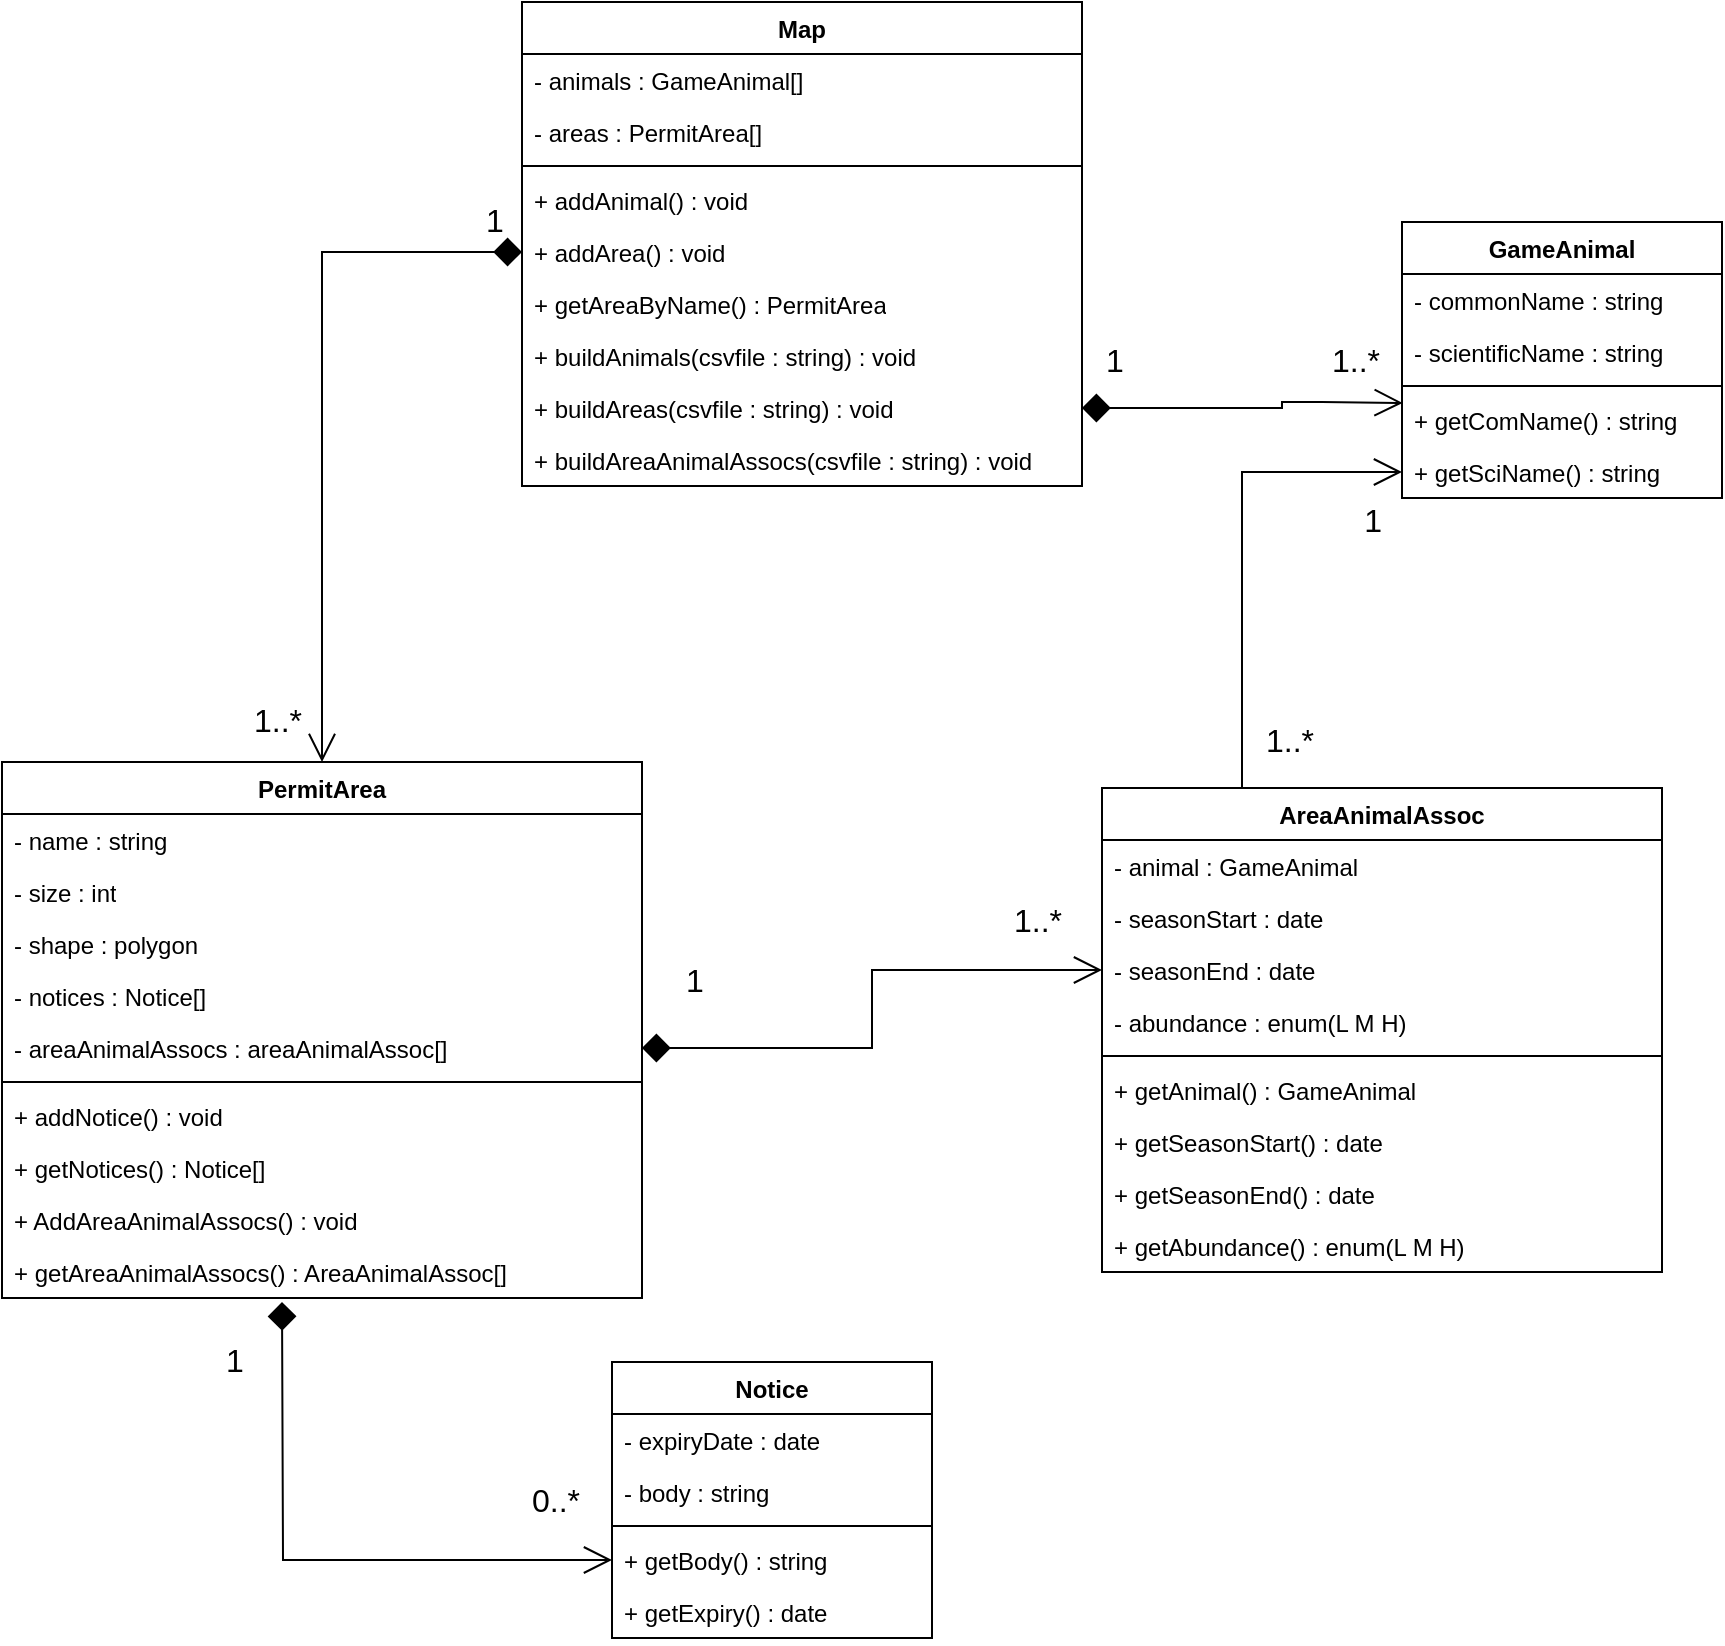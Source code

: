<mxfile version="24.7.7">
  <diagram name="Page-1" id="c4acf3e9-155e-7222-9cf6-157b1a14988f">
    <mxGraphModel dx="1434" dy="869" grid="1" gridSize="10" guides="1" tooltips="1" connect="1" arrows="1" fold="1" page="1" pageScale="1" pageWidth="850" pageHeight="1100" background="none" math="0" shadow="0">
      <root>
        <mxCell id="0" />
        <mxCell id="1" parent="0" />
        <mxCell id="Ez3vP4pjUcFBJTDkklkr-1" value="PermitArea" style="swimlane;fontStyle=1;align=center;verticalAlign=top;childLayout=stackLayout;horizontal=1;startSize=26;horizontalStack=0;resizeParent=1;resizeParentMax=0;resizeLast=0;collapsible=1;marginBottom=0;whiteSpace=wrap;html=1;" parent="1" vertex="1">
          <mxGeometry x="810" y="530" width="320" height="268" as="geometry" />
        </mxCell>
        <mxCell id="Ez3vP4pjUcFBJTDkklkr-2" value="- name : string" style="text;strokeColor=none;fillColor=none;align=left;verticalAlign=top;spacingLeft=4;spacingRight=4;overflow=hidden;rotatable=0;points=[[0,0.5],[1,0.5]];portConstraint=eastwest;whiteSpace=wrap;html=1;" parent="Ez3vP4pjUcFBJTDkklkr-1" vertex="1">
          <mxGeometry y="26" width="320" height="26" as="geometry" />
        </mxCell>
        <mxCell id="Ez3vP4pjUcFBJTDkklkr-22" value="- size : int" style="text;strokeColor=none;fillColor=none;align=left;verticalAlign=top;spacingLeft=4;spacingRight=4;overflow=hidden;rotatable=0;points=[[0,0.5],[1,0.5]];portConstraint=eastwest;whiteSpace=wrap;html=1;" parent="Ez3vP4pjUcFBJTDkklkr-1" vertex="1">
          <mxGeometry y="52" width="320" height="26" as="geometry" />
        </mxCell>
        <mxCell id="Ez3vP4pjUcFBJTDkklkr-23" value="- shape : polygon" style="text;strokeColor=none;fillColor=none;align=left;verticalAlign=top;spacingLeft=4;spacingRight=4;overflow=hidden;rotatable=0;points=[[0,0.5],[1,0.5]];portConstraint=eastwest;whiteSpace=wrap;html=1;" parent="Ez3vP4pjUcFBJTDkklkr-1" vertex="1">
          <mxGeometry y="78" width="320" height="26" as="geometry" />
        </mxCell>
        <mxCell id="Ez3vP4pjUcFBJTDkklkr-24" value="- notices : Notice[]" style="text;strokeColor=none;fillColor=none;align=left;verticalAlign=top;spacingLeft=4;spacingRight=4;overflow=hidden;rotatable=0;points=[[0,0.5],[1,0.5]];portConstraint=eastwest;whiteSpace=wrap;html=1;" parent="Ez3vP4pjUcFBJTDkklkr-1" vertex="1">
          <mxGeometry y="104" width="320" height="26" as="geometry" />
        </mxCell>
        <mxCell id="Ez3vP4pjUcFBJTDkklkr-25" value="- areaAnimalAssocs : areaAnimalAssoc[]" style="text;strokeColor=none;fillColor=none;align=left;verticalAlign=top;spacingLeft=4;spacingRight=4;overflow=hidden;rotatable=0;points=[[0,0.5],[1,0.5]];portConstraint=eastwest;whiteSpace=wrap;html=1;" parent="Ez3vP4pjUcFBJTDkklkr-1" vertex="1">
          <mxGeometry y="130" width="320" height="26" as="geometry" />
        </mxCell>
        <mxCell id="Ez3vP4pjUcFBJTDkklkr-3" value="" style="line;strokeWidth=1;fillColor=none;align=left;verticalAlign=middle;spacingTop=-1;spacingLeft=3;spacingRight=3;rotatable=0;labelPosition=right;points=[];portConstraint=eastwest;strokeColor=inherit;" parent="Ez3vP4pjUcFBJTDkklkr-1" vertex="1">
          <mxGeometry y="156" width="320" height="8" as="geometry" />
        </mxCell>
        <mxCell id="Ez3vP4pjUcFBJTDkklkr-4" value="+ addNotice() : void" style="text;strokeColor=none;fillColor=none;align=left;verticalAlign=top;spacingLeft=4;spacingRight=4;overflow=hidden;rotatable=0;points=[[0,0.5],[1,0.5]];portConstraint=eastwest;whiteSpace=wrap;html=1;" parent="Ez3vP4pjUcFBJTDkklkr-1" vertex="1">
          <mxGeometry y="164" width="320" height="26" as="geometry" />
        </mxCell>
        <mxCell id="Ez3vP4pjUcFBJTDkklkr-26" value="+ getNotices() : Notice[]" style="text;strokeColor=none;fillColor=none;align=left;verticalAlign=top;spacingLeft=4;spacingRight=4;overflow=hidden;rotatable=0;points=[[0,0.5],[1,0.5]];portConstraint=eastwest;whiteSpace=wrap;html=1;" parent="Ez3vP4pjUcFBJTDkklkr-1" vertex="1">
          <mxGeometry y="190" width="320" height="26" as="geometry" />
        </mxCell>
        <mxCell id="Ez3vP4pjUcFBJTDkklkr-27" value="+ AddAreaAnimalAssocs() : void" style="text;strokeColor=none;fillColor=none;align=left;verticalAlign=top;spacingLeft=4;spacingRight=4;overflow=hidden;rotatable=0;points=[[0,0.5],[1,0.5]];portConstraint=eastwest;whiteSpace=wrap;html=1;" parent="Ez3vP4pjUcFBJTDkklkr-1" vertex="1">
          <mxGeometry y="216" width="320" height="26" as="geometry" />
        </mxCell>
        <mxCell id="Ez3vP4pjUcFBJTDkklkr-28" value="+ getAreaAnimalAssocs() : AreaAnimalAssoc[]" style="text;strokeColor=none;fillColor=none;align=left;verticalAlign=top;spacingLeft=4;spacingRight=4;overflow=hidden;rotatable=0;points=[[0,0.5],[1,0.5]];portConstraint=eastwest;whiteSpace=wrap;html=1;" parent="Ez3vP4pjUcFBJTDkklkr-1" vertex="1">
          <mxGeometry y="242" width="320" height="26" as="geometry" />
        </mxCell>
        <mxCell id="Ez3vP4pjUcFBJTDkklkr-5" value="Map" style="swimlane;fontStyle=1;align=center;verticalAlign=top;childLayout=stackLayout;horizontal=1;startSize=26;horizontalStack=0;resizeParent=1;resizeParentMax=0;resizeLast=0;collapsible=1;marginBottom=0;whiteSpace=wrap;html=1;" parent="1" vertex="1">
          <mxGeometry x="1070" y="150" width="280" height="242" as="geometry" />
        </mxCell>
        <mxCell id="Ez3vP4pjUcFBJTDkklkr-6" value="- animals : GameAnimal[]" style="text;strokeColor=none;fillColor=none;align=left;verticalAlign=top;spacingLeft=4;spacingRight=4;overflow=hidden;rotatable=0;points=[[0,0.5],[1,0.5]];portConstraint=eastwest;whiteSpace=wrap;html=1;" parent="Ez3vP4pjUcFBJTDkklkr-5" vertex="1">
          <mxGeometry y="26" width="280" height="26" as="geometry" />
        </mxCell>
        <mxCell id="Ez3vP4pjUcFBJTDkklkr-31" value="- areas : PermitArea[]" style="text;strokeColor=none;fillColor=none;align=left;verticalAlign=top;spacingLeft=4;spacingRight=4;overflow=hidden;rotatable=0;points=[[0,0.5],[1,0.5]];portConstraint=eastwest;whiteSpace=wrap;html=1;" parent="Ez3vP4pjUcFBJTDkklkr-5" vertex="1">
          <mxGeometry y="52" width="280" height="26" as="geometry" />
        </mxCell>
        <mxCell id="Ez3vP4pjUcFBJTDkklkr-7" value="" style="line;strokeWidth=1;fillColor=none;align=left;verticalAlign=middle;spacingTop=-1;spacingLeft=3;spacingRight=3;rotatable=0;labelPosition=right;points=[];portConstraint=eastwest;strokeColor=inherit;" parent="Ez3vP4pjUcFBJTDkklkr-5" vertex="1">
          <mxGeometry y="78" width="280" height="8" as="geometry" />
        </mxCell>
        <mxCell id="Ez3vP4pjUcFBJTDkklkr-8" value="+ addAnimal() : void" style="text;strokeColor=none;fillColor=none;align=left;verticalAlign=top;spacingLeft=4;spacingRight=4;overflow=hidden;rotatable=0;points=[[0,0.5],[1,0.5]];portConstraint=eastwest;whiteSpace=wrap;html=1;" parent="Ez3vP4pjUcFBJTDkklkr-5" vertex="1">
          <mxGeometry y="86" width="280" height="26" as="geometry" />
        </mxCell>
        <mxCell id="Ez3vP4pjUcFBJTDkklkr-32" value="+ addArea() : void" style="text;strokeColor=none;fillColor=none;align=left;verticalAlign=top;spacingLeft=4;spacingRight=4;overflow=hidden;rotatable=0;points=[[0,0.5],[1,0.5]];portConstraint=eastwest;whiteSpace=wrap;html=1;" parent="Ez3vP4pjUcFBJTDkklkr-5" vertex="1">
          <mxGeometry y="112" width="280" height="26" as="geometry" />
        </mxCell>
        <mxCell id="Ez3vP4pjUcFBJTDkklkr-33" value="+ getAreaByName() : PermitArea" style="text;strokeColor=none;fillColor=none;align=left;verticalAlign=top;spacingLeft=4;spacingRight=4;overflow=hidden;rotatable=0;points=[[0,0.5],[1,0.5]];portConstraint=eastwest;whiteSpace=wrap;html=1;" parent="Ez3vP4pjUcFBJTDkklkr-5" vertex="1">
          <mxGeometry y="138" width="280" height="26" as="geometry" />
        </mxCell>
        <mxCell id="Ez3vP4pjUcFBJTDkklkr-34" value="+ buildAnimals(csvfile : string) : void" style="text;strokeColor=none;fillColor=none;align=left;verticalAlign=top;spacingLeft=4;spacingRight=4;overflow=hidden;rotatable=0;points=[[0,0.5],[1,0.5]];portConstraint=eastwest;whiteSpace=wrap;html=1;" parent="Ez3vP4pjUcFBJTDkklkr-5" vertex="1">
          <mxGeometry y="164" width="280" height="26" as="geometry" />
        </mxCell>
        <mxCell id="Ez3vP4pjUcFBJTDkklkr-35" value="+ buildAreas(csvfile : string) : void" style="text;strokeColor=none;fillColor=none;align=left;verticalAlign=top;spacingLeft=4;spacingRight=4;overflow=hidden;rotatable=0;points=[[0,0.5],[1,0.5]];portConstraint=eastwest;whiteSpace=wrap;html=1;" parent="Ez3vP4pjUcFBJTDkklkr-5" vertex="1">
          <mxGeometry y="190" width="280" height="26" as="geometry" />
        </mxCell>
        <mxCell id="Ez3vP4pjUcFBJTDkklkr-38" value="+ buildAreaAnimalAssocs(csvfile : string) : void" style="text;strokeColor=none;fillColor=none;align=left;verticalAlign=top;spacingLeft=4;spacingRight=4;overflow=hidden;rotatable=0;points=[[0,0.5],[1,0.5]];portConstraint=eastwest;whiteSpace=wrap;html=1;" parent="Ez3vP4pjUcFBJTDkklkr-5" vertex="1">
          <mxGeometry y="216" width="280" height="26" as="geometry" />
        </mxCell>
        <mxCell id="Ez3vP4pjUcFBJTDkklkr-9" value="Notice" style="swimlane;fontStyle=1;align=center;verticalAlign=top;childLayout=stackLayout;horizontal=1;startSize=26;horizontalStack=0;resizeParent=1;resizeParentMax=0;resizeLast=0;collapsible=1;marginBottom=0;whiteSpace=wrap;html=1;" parent="1" vertex="1">
          <mxGeometry x="1115" y="830" width="160" height="138" as="geometry" />
        </mxCell>
        <mxCell id="Ez3vP4pjUcFBJTDkklkr-10" value="- expiryDate : date" style="text;strokeColor=none;fillColor=none;align=left;verticalAlign=top;spacingLeft=4;spacingRight=4;overflow=hidden;rotatable=0;points=[[0,0.5],[1,0.5]];portConstraint=eastwest;whiteSpace=wrap;html=1;" parent="Ez3vP4pjUcFBJTDkklkr-9" vertex="1">
          <mxGeometry y="26" width="160" height="26" as="geometry" />
        </mxCell>
        <mxCell id="Ez3vP4pjUcFBJTDkklkr-39" value="- body : string" style="text;strokeColor=none;fillColor=none;align=left;verticalAlign=top;spacingLeft=4;spacingRight=4;overflow=hidden;rotatable=0;points=[[0,0.5],[1,0.5]];portConstraint=eastwest;whiteSpace=wrap;html=1;" parent="Ez3vP4pjUcFBJTDkklkr-9" vertex="1">
          <mxGeometry y="52" width="160" height="26" as="geometry" />
        </mxCell>
        <mxCell id="Ez3vP4pjUcFBJTDkklkr-11" value="" style="line;strokeWidth=1;fillColor=none;align=left;verticalAlign=middle;spacingTop=-1;spacingLeft=3;spacingRight=3;rotatable=0;labelPosition=right;points=[];portConstraint=eastwest;strokeColor=inherit;" parent="Ez3vP4pjUcFBJTDkklkr-9" vertex="1">
          <mxGeometry y="78" width="160" height="8" as="geometry" />
        </mxCell>
        <mxCell id="Ez3vP4pjUcFBJTDkklkr-12" value="+ getBody() : string" style="text;strokeColor=none;fillColor=none;align=left;verticalAlign=top;spacingLeft=4;spacingRight=4;overflow=hidden;rotatable=0;points=[[0,0.5],[1,0.5]];portConstraint=eastwest;whiteSpace=wrap;html=1;" parent="Ez3vP4pjUcFBJTDkklkr-9" vertex="1">
          <mxGeometry y="86" width="160" height="26" as="geometry" />
        </mxCell>
        <mxCell id="Ez3vP4pjUcFBJTDkklkr-40" value="+ getExpiry() : date" style="text;strokeColor=none;fillColor=none;align=left;verticalAlign=top;spacingLeft=4;spacingRight=4;overflow=hidden;rotatable=0;points=[[0,0.5],[1,0.5]];portConstraint=eastwest;whiteSpace=wrap;html=1;" parent="Ez3vP4pjUcFBJTDkklkr-9" vertex="1">
          <mxGeometry y="112" width="160" height="26" as="geometry" />
        </mxCell>
        <mxCell id="Ez3vP4pjUcFBJTDkklkr-13" value="GameAnimal" style="swimlane;fontStyle=1;align=center;verticalAlign=top;childLayout=stackLayout;horizontal=1;startSize=26;horizontalStack=0;resizeParent=1;resizeParentMax=0;resizeLast=0;collapsible=1;marginBottom=0;whiteSpace=wrap;html=1;" parent="1" vertex="1">
          <mxGeometry x="1510" y="260" width="160" height="138" as="geometry" />
        </mxCell>
        <mxCell id="Ez3vP4pjUcFBJTDkklkr-14" value="- commonName : string" style="text;strokeColor=none;fillColor=none;align=left;verticalAlign=top;spacingLeft=4;spacingRight=4;overflow=hidden;rotatable=0;points=[[0,0.5],[1,0.5]];portConstraint=eastwest;whiteSpace=wrap;html=1;" parent="Ez3vP4pjUcFBJTDkklkr-13" vertex="1">
          <mxGeometry y="26" width="160" height="26" as="geometry" />
        </mxCell>
        <mxCell id="Ez3vP4pjUcFBJTDkklkr-29" value="- scientificName : string" style="text;strokeColor=none;fillColor=none;align=left;verticalAlign=top;spacingLeft=4;spacingRight=4;overflow=hidden;rotatable=0;points=[[0,0.5],[1,0.5]];portConstraint=eastwest;whiteSpace=wrap;html=1;" parent="Ez3vP4pjUcFBJTDkklkr-13" vertex="1">
          <mxGeometry y="52" width="160" height="26" as="geometry" />
        </mxCell>
        <mxCell id="Ez3vP4pjUcFBJTDkklkr-15" value="" style="line;strokeWidth=1;fillColor=none;align=left;verticalAlign=middle;spacingTop=-1;spacingLeft=3;spacingRight=3;rotatable=0;labelPosition=right;points=[];portConstraint=eastwest;strokeColor=inherit;" parent="Ez3vP4pjUcFBJTDkklkr-13" vertex="1">
          <mxGeometry y="78" width="160" height="8" as="geometry" />
        </mxCell>
        <mxCell id="Ez3vP4pjUcFBJTDkklkr-16" value="+ getComName() : string" style="text;strokeColor=none;fillColor=none;align=left;verticalAlign=top;spacingLeft=4;spacingRight=4;overflow=hidden;rotatable=0;points=[[0,0.5],[1,0.5]];portConstraint=eastwest;whiteSpace=wrap;html=1;" parent="Ez3vP4pjUcFBJTDkklkr-13" vertex="1">
          <mxGeometry y="86" width="160" height="26" as="geometry" />
        </mxCell>
        <mxCell id="Ez3vP4pjUcFBJTDkklkr-30" value="+ getSciName() : string" style="text;strokeColor=none;fillColor=none;align=left;verticalAlign=top;spacingLeft=4;spacingRight=4;overflow=hidden;rotatable=0;points=[[0,0.5],[1,0.5]];portConstraint=eastwest;whiteSpace=wrap;html=1;" parent="Ez3vP4pjUcFBJTDkklkr-13" vertex="1">
          <mxGeometry y="112" width="160" height="26" as="geometry" />
        </mxCell>
        <mxCell id="Ez3vP4pjUcFBJTDkklkr-17" value="AreaAnimalAssoc" style="swimlane;fontStyle=1;align=center;verticalAlign=top;childLayout=stackLayout;horizontal=1;startSize=26;horizontalStack=0;resizeParent=1;resizeParentMax=0;resizeLast=0;collapsible=1;marginBottom=0;whiteSpace=wrap;html=1;" parent="1" vertex="1">
          <mxGeometry x="1360" y="543" width="280" height="242" as="geometry" />
        </mxCell>
        <mxCell id="Ez3vP4pjUcFBJTDkklkr-18" value="- animal : GameAnimal" style="text;strokeColor=none;fillColor=none;align=left;verticalAlign=top;spacingLeft=4;spacingRight=4;overflow=hidden;rotatable=0;points=[[0,0.5],[1,0.5]];portConstraint=eastwest;whiteSpace=wrap;html=1;" parent="Ez3vP4pjUcFBJTDkklkr-17" vertex="1">
          <mxGeometry y="26" width="280" height="26" as="geometry" />
        </mxCell>
        <mxCell id="Ez3vP4pjUcFBJTDkklkr-41" value="- seasonStart : date" style="text;strokeColor=none;fillColor=none;align=left;verticalAlign=top;spacingLeft=4;spacingRight=4;overflow=hidden;rotatable=0;points=[[0,0.5],[1,0.5]];portConstraint=eastwest;whiteSpace=wrap;html=1;" parent="Ez3vP4pjUcFBJTDkklkr-17" vertex="1">
          <mxGeometry y="52" width="280" height="26" as="geometry" />
        </mxCell>
        <mxCell id="Ez3vP4pjUcFBJTDkklkr-42" value="- seasonEnd : date" style="text;strokeColor=none;fillColor=none;align=left;verticalAlign=top;spacingLeft=4;spacingRight=4;overflow=hidden;rotatable=0;points=[[0,0.5],[1,0.5]];portConstraint=eastwest;whiteSpace=wrap;html=1;" parent="Ez3vP4pjUcFBJTDkklkr-17" vertex="1">
          <mxGeometry y="78" width="280" height="26" as="geometry" />
        </mxCell>
        <mxCell id="Ez3vP4pjUcFBJTDkklkr-43" value="- abundance : enum(L M H)" style="text;strokeColor=none;fillColor=none;align=left;verticalAlign=top;spacingLeft=4;spacingRight=4;overflow=hidden;rotatable=0;points=[[0,0.5],[1,0.5]];portConstraint=eastwest;whiteSpace=wrap;html=1;" parent="Ez3vP4pjUcFBJTDkklkr-17" vertex="1">
          <mxGeometry y="104" width="280" height="26" as="geometry" />
        </mxCell>
        <mxCell id="Ez3vP4pjUcFBJTDkklkr-19" value="" style="line;strokeWidth=1;fillColor=none;align=left;verticalAlign=middle;spacingTop=-1;spacingLeft=3;spacingRight=3;rotatable=0;labelPosition=right;points=[];portConstraint=eastwest;strokeColor=inherit;" parent="Ez3vP4pjUcFBJTDkklkr-17" vertex="1">
          <mxGeometry y="130" width="280" height="8" as="geometry" />
        </mxCell>
        <mxCell id="Ez3vP4pjUcFBJTDkklkr-20" value="+ getAnimal() : GameAnimal" style="text;strokeColor=none;fillColor=none;align=left;verticalAlign=top;spacingLeft=4;spacingRight=4;overflow=hidden;rotatable=0;points=[[0,0.5],[1,0.5]];portConstraint=eastwest;whiteSpace=wrap;html=1;" parent="Ez3vP4pjUcFBJTDkklkr-17" vertex="1">
          <mxGeometry y="138" width="280" height="26" as="geometry" />
        </mxCell>
        <mxCell id="Ez3vP4pjUcFBJTDkklkr-44" value="+ getSeasonStart() : date" style="text;strokeColor=none;fillColor=none;align=left;verticalAlign=top;spacingLeft=4;spacingRight=4;overflow=hidden;rotatable=0;points=[[0,0.5],[1,0.5]];portConstraint=eastwest;whiteSpace=wrap;html=1;" parent="Ez3vP4pjUcFBJTDkklkr-17" vertex="1">
          <mxGeometry y="164" width="280" height="26" as="geometry" />
        </mxCell>
        <mxCell id="Ez3vP4pjUcFBJTDkklkr-45" value="+ getSeasonEnd() : date" style="text;strokeColor=none;fillColor=none;align=left;verticalAlign=top;spacingLeft=4;spacingRight=4;overflow=hidden;rotatable=0;points=[[0,0.5],[1,0.5]];portConstraint=eastwest;whiteSpace=wrap;html=1;" parent="Ez3vP4pjUcFBJTDkklkr-17" vertex="1">
          <mxGeometry y="190" width="280" height="26" as="geometry" />
        </mxCell>
        <mxCell id="Ez3vP4pjUcFBJTDkklkr-46" value="+ getAbundance() : enum(L M H)" style="text;strokeColor=none;fillColor=none;align=left;verticalAlign=top;spacingLeft=4;spacingRight=4;overflow=hidden;rotatable=0;points=[[0,0.5],[1,0.5]];portConstraint=eastwest;whiteSpace=wrap;html=1;" parent="Ez3vP4pjUcFBJTDkklkr-17" vertex="1">
          <mxGeometry y="216" width="280" height="26" as="geometry" />
        </mxCell>
        <mxCell id="cMjqchseTczba8uuWv3m-2" value="" style="endArrow=open;html=1;edgeStyle=orthogonalEdgeStyle;rounded=0;exitX=0;exitY=0.5;exitDx=0;exitDy=0;entryX=0.5;entryY=0;entryDx=0;entryDy=0;startArrow=diamond;startFill=1;endFill=0;endSize=12;startSize=12;fontSize=13;" parent="1" source="Ez3vP4pjUcFBJTDkklkr-32" target="Ez3vP4pjUcFBJTDkklkr-1" edge="1">
          <mxGeometry relative="1" as="geometry">
            <mxPoint x="970" y="220" as="sourcePoint" />
            <mxPoint x="970" y="510" as="targetPoint" />
            <Array as="points">
              <mxPoint x="970" y="275" />
            </Array>
          </mxGeometry>
        </mxCell>
        <mxCell id="cMjqchseTczba8uuWv3m-3" value="1" style="edgeLabel;resizable=0;html=1;align=left;verticalAlign=bottom;fontSize=16;" parent="cMjqchseTczba8uuWv3m-2" connectable="0" vertex="1">
          <mxGeometry x="-1" relative="1" as="geometry">
            <mxPoint x="-20" y="-5" as="offset" />
          </mxGeometry>
        </mxCell>
        <mxCell id="cMjqchseTczba8uuWv3m-4" value="&lt;div&gt;1..*&lt;/div&gt;" style="edgeLabel;resizable=0;html=1;align=right;verticalAlign=bottom;fontSize=16;" parent="cMjqchseTczba8uuWv3m-2" connectable="0" vertex="1">
          <mxGeometry x="1" relative="1" as="geometry">
            <mxPoint x="-10" y="-10" as="offset" />
          </mxGeometry>
        </mxCell>
        <mxCell id="CyWGZrLiiot5kvLjE26S-2" value="" style="endArrow=open;html=1;edgeStyle=orthogonalEdgeStyle;rounded=0;endSize=12;startSize=12;exitX=1;exitY=0.5;exitDx=0;exitDy=0;entryX=0;entryY=0.5;entryDx=0;entryDy=0;startArrow=diamond;startFill=1;endFill=0;" parent="1" source="Ez3vP4pjUcFBJTDkklkr-25" target="Ez3vP4pjUcFBJTDkklkr-42" edge="1">
          <mxGeometry relative="1" as="geometry">
            <mxPoint x="1160" y="664" as="sourcePoint" />
            <mxPoint x="1330" y="663.66" as="targetPoint" />
          </mxGeometry>
        </mxCell>
        <mxCell id="CyWGZrLiiot5kvLjE26S-3" value="1" style="edgeLabel;resizable=0;html=1;align=left;verticalAlign=bottom;fontSize=16;" parent="CyWGZrLiiot5kvLjE26S-2" connectable="0" vertex="1">
          <mxGeometry x="-1" relative="1" as="geometry">
            <mxPoint x="20" y="-23" as="offset" />
          </mxGeometry>
        </mxCell>
        <mxCell id="CyWGZrLiiot5kvLjE26S-4" value="1..*" style="edgeLabel;resizable=0;html=1;align=right;verticalAlign=bottom;fontSize=16;" parent="CyWGZrLiiot5kvLjE26S-2" connectable="0" vertex="1">
          <mxGeometry x="1" relative="1" as="geometry">
            <mxPoint x="-20" y="-14" as="offset" />
          </mxGeometry>
        </mxCell>
        <mxCell id="CyWGZrLiiot5kvLjE26S-5" value="" style="endArrow=open;html=1;edgeStyle=orthogonalEdgeStyle;rounded=0;endSize=12;startSize=12;entryX=0;entryY=0.5;entryDx=0;entryDy=0;startArrow=diamond;startFill=1;endFill=0;" parent="1" target="Ez3vP4pjUcFBJTDkklkr-12" edge="1">
          <mxGeometry relative="1" as="geometry">
            <mxPoint x="950" y="800" as="sourcePoint" />
            <mxPoint x="1080" y="898.58" as="targetPoint" />
          </mxGeometry>
        </mxCell>
        <mxCell id="CyWGZrLiiot5kvLjE26S-6" value="1" style="edgeLabel;resizable=0;html=1;align=left;verticalAlign=bottom;fontSize=16;" parent="CyWGZrLiiot5kvLjE26S-5" connectable="0" vertex="1">
          <mxGeometry x="-1" relative="1" as="geometry">
            <mxPoint x="-30" y="40" as="offset" />
          </mxGeometry>
        </mxCell>
        <mxCell id="CyWGZrLiiot5kvLjE26S-7" value="0..*" style="edgeLabel;resizable=0;html=1;align=right;verticalAlign=bottom;fontSize=16;" parent="CyWGZrLiiot5kvLjE26S-5" connectable="0" vertex="1">
          <mxGeometry x="1" relative="1" as="geometry">
            <mxPoint x="-15" y="-19" as="offset" />
          </mxGeometry>
        </mxCell>
        <mxCell id="CyWGZrLiiot5kvLjE26S-8" value="" style="endArrow=open;html=1;edgeStyle=orthogonalEdgeStyle;rounded=0;endSize=12;startSize=12;exitX=1;exitY=0.5;exitDx=0;exitDy=0;startArrow=diamond;startFill=1;endFill=0;entryX=0.002;entryY=0.172;entryDx=0;entryDy=0;entryPerimeter=0;" parent="1" source="Ez3vP4pjUcFBJTDkklkr-35" target="Ez3vP4pjUcFBJTDkklkr-16" edge="1">
          <mxGeometry relative="1" as="geometry">
            <mxPoint x="1370" y="320.34" as="sourcePoint" />
            <mxPoint x="1490" y="350" as="targetPoint" />
            <Array as="points">
              <mxPoint x="1450" y="353" />
              <mxPoint x="1450" y="350" />
              <mxPoint x="1470" y="350" />
            </Array>
          </mxGeometry>
        </mxCell>
        <mxCell id="CyWGZrLiiot5kvLjE26S-9" value="1" style="edgeLabel;resizable=0;html=1;align=left;verticalAlign=bottom;fontSize=16;" parent="CyWGZrLiiot5kvLjE26S-8" connectable="0" vertex="1">
          <mxGeometry x="-1" relative="1" as="geometry">
            <mxPoint x="10" y="-13" as="offset" />
          </mxGeometry>
        </mxCell>
        <mxCell id="CyWGZrLiiot5kvLjE26S-10" value="1..*" style="edgeLabel;resizable=0;html=1;align=right;verticalAlign=bottom;fontSize=16;" parent="CyWGZrLiiot5kvLjE26S-8" connectable="0" vertex="1">
          <mxGeometry x="1" relative="1" as="geometry">
            <mxPoint x="-11" y="-10" as="offset" />
          </mxGeometry>
        </mxCell>
        <mxCell id="CyWGZrLiiot5kvLjE26S-11" value="" style="endArrow=open;html=1;edgeStyle=orthogonalEdgeStyle;rounded=0;endSize=12;startSize=12;exitX=0.25;exitY=0;exitDx=0;exitDy=0;entryX=0;entryY=0.5;entryDx=0;entryDy=0;endFill=0;" parent="1" source="Ez3vP4pjUcFBJTDkklkr-17" target="Ez3vP4pjUcFBJTDkklkr-30" edge="1">
          <mxGeometry relative="1" as="geometry">
            <mxPoint x="1370" y="450.34" as="sourcePoint" />
            <mxPoint x="1540" y="450" as="targetPoint" />
          </mxGeometry>
        </mxCell>
        <mxCell id="CyWGZrLiiot5kvLjE26S-12" value="1..*" style="edgeLabel;resizable=0;html=1;align=left;verticalAlign=bottom;fontSize=16;" parent="CyWGZrLiiot5kvLjE26S-11" connectable="0" vertex="1">
          <mxGeometry x="-1" relative="1" as="geometry">
            <mxPoint x="10" y="-13" as="offset" />
          </mxGeometry>
        </mxCell>
        <mxCell id="CyWGZrLiiot5kvLjE26S-13" value="1" style="edgeLabel;resizable=0;html=1;align=right;verticalAlign=bottom;fontSize=16;" parent="CyWGZrLiiot5kvLjE26S-11" connectable="0" vertex="1">
          <mxGeometry x="1" relative="1" as="geometry">
            <mxPoint x="-10" y="35" as="offset" />
          </mxGeometry>
        </mxCell>
      </root>
    </mxGraphModel>
  </diagram>
</mxfile>
